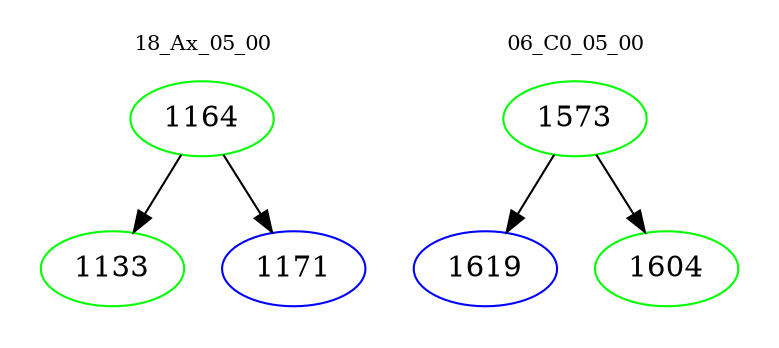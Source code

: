 digraph{
subgraph cluster_0 {
color = white
label = "18_Ax_05_00";
fontsize=10;
T0_1164 [label="1164", color="green"]
T0_1164 -> T0_1133 [color="black"]
T0_1133 [label="1133", color="green"]
T0_1164 -> T0_1171 [color="black"]
T0_1171 [label="1171", color="blue"]
}
subgraph cluster_1 {
color = white
label = "06_C0_05_00";
fontsize=10;
T1_1573 [label="1573", color="green"]
T1_1573 -> T1_1619 [color="black"]
T1_1619 [label="1619", color="blue"]
T1_1573 -> T1_1604 [color="black"]
T1_1604 [label="1604", color="green"]
}
}
